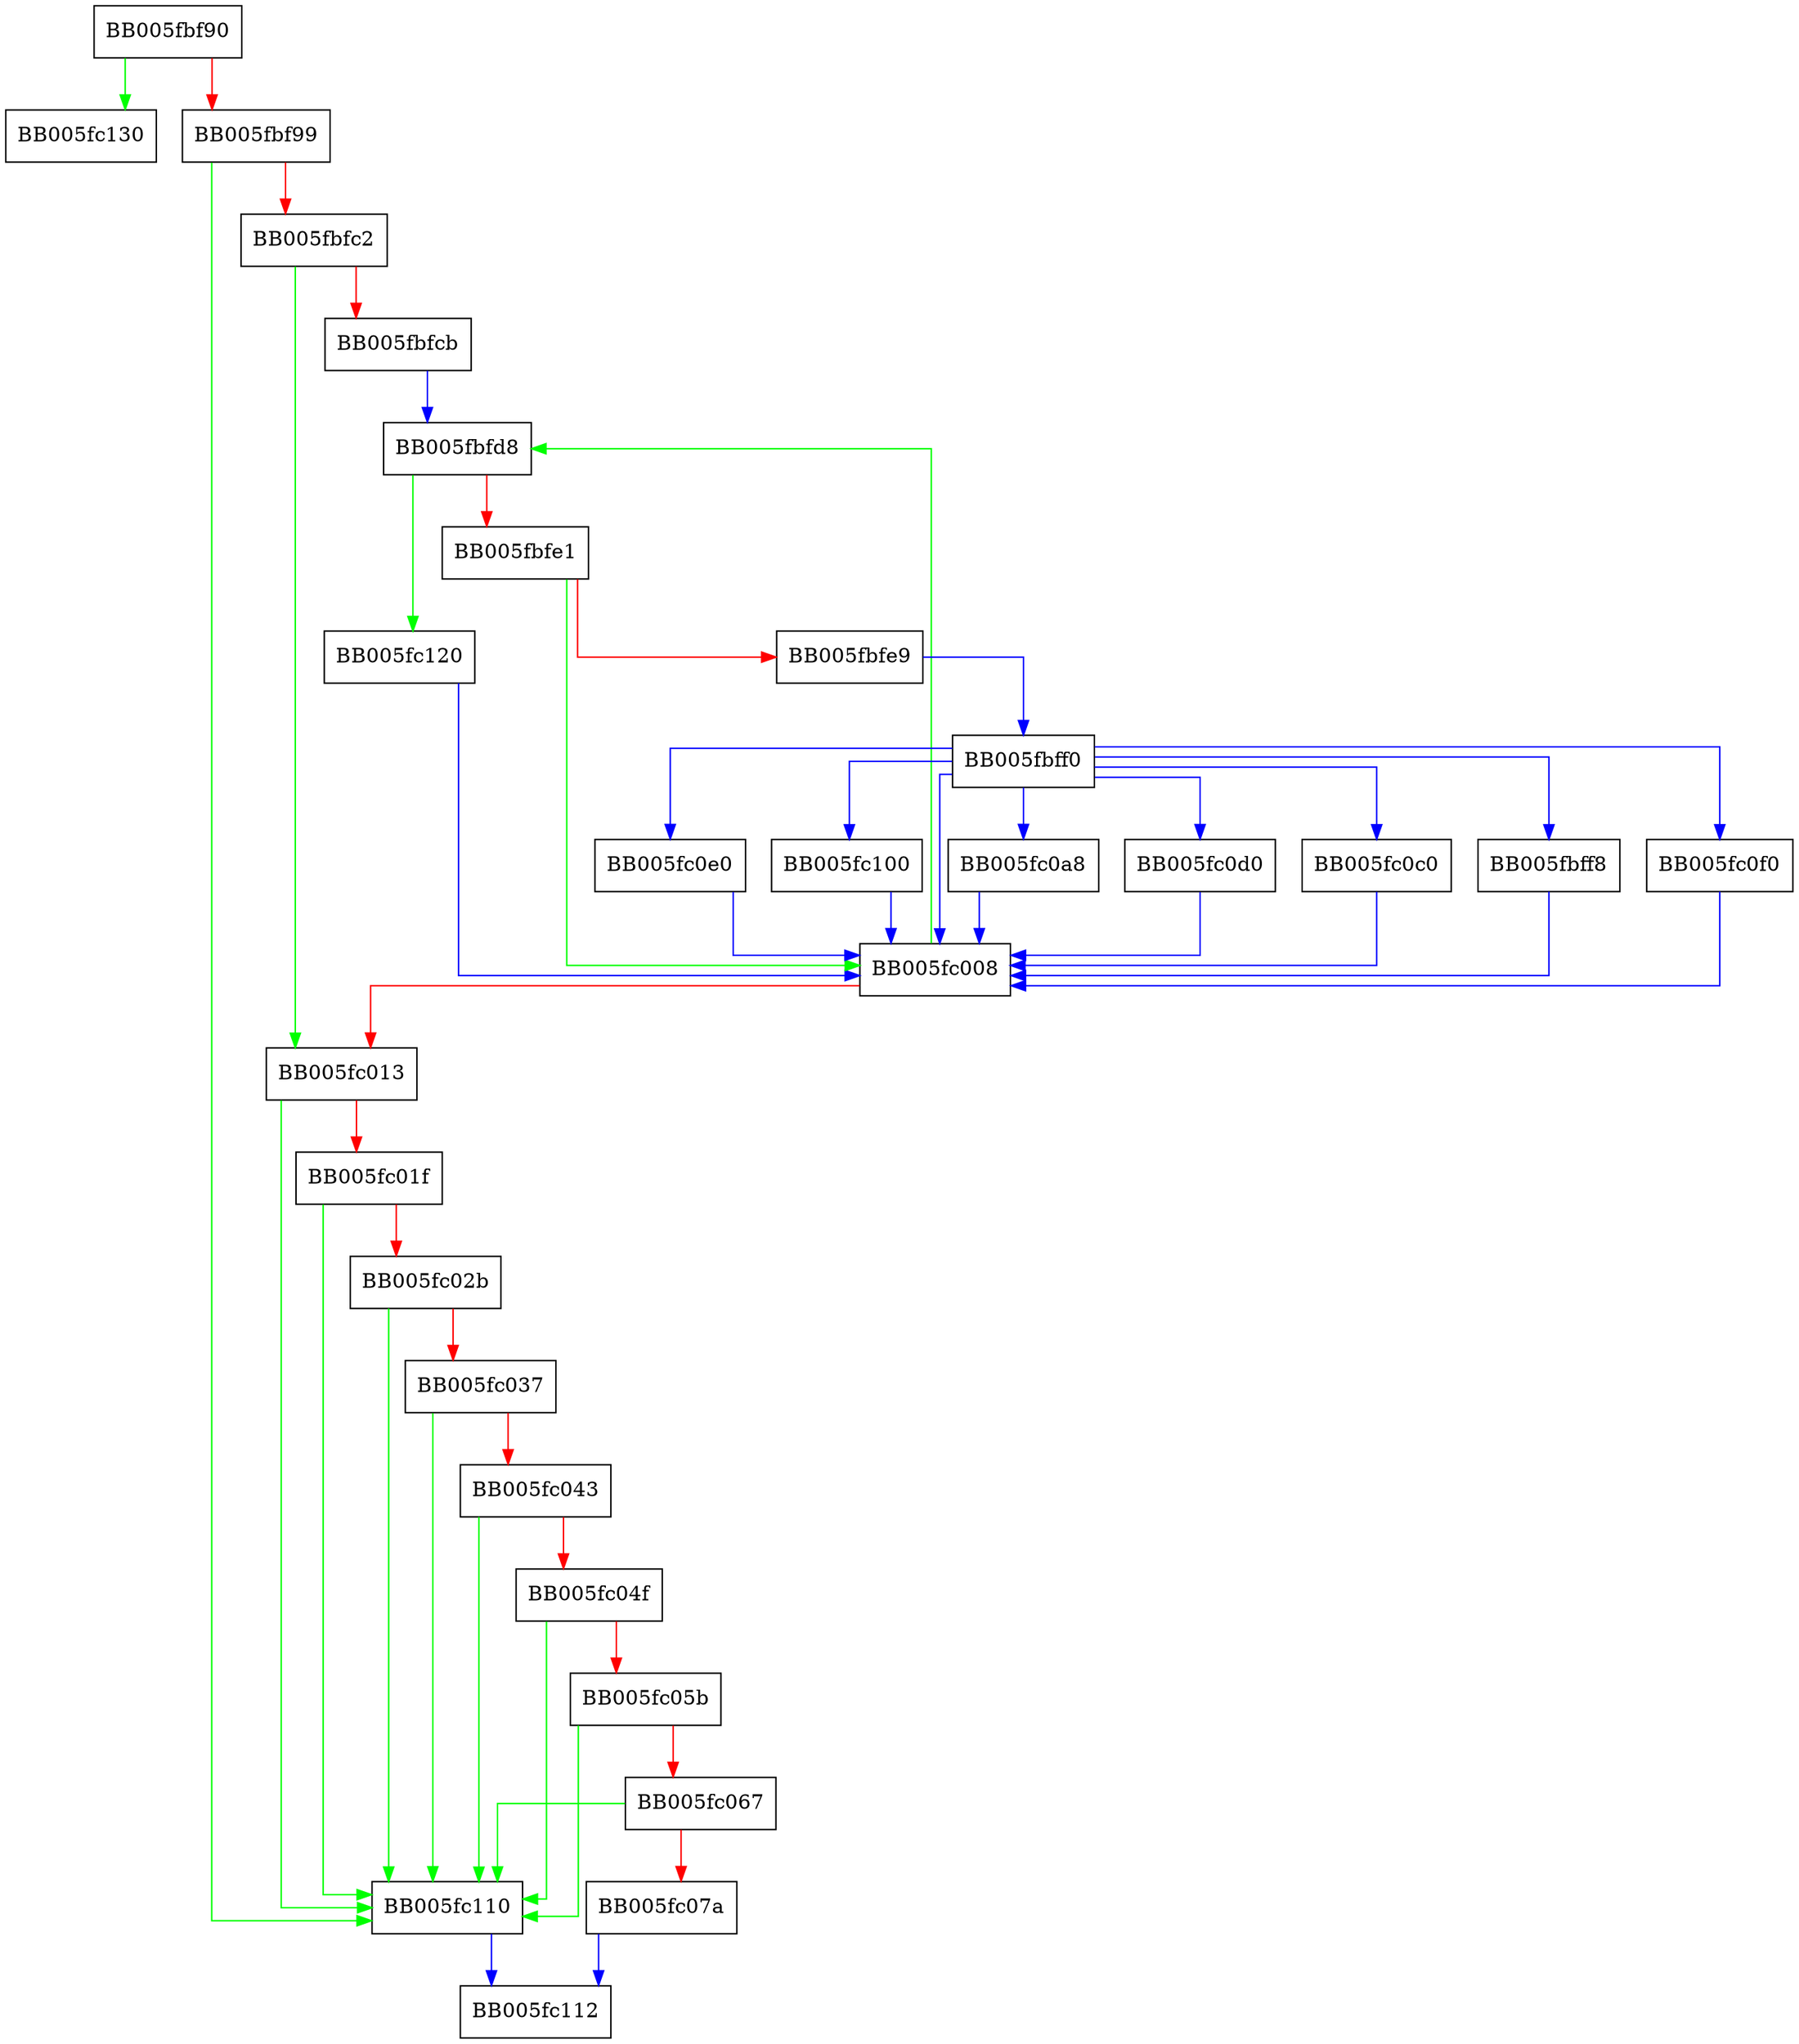 digraph ossl_provider_init_as_child {
  node [shape="box"];
  graph [splines=ortho];
  BB005fbf90 -> BB005fc130 [color="green"];
  BB005fbf90 -> BB005fbf99 [color="red"];
  BB005fbf99 -> BB005fc110 [color="green"];
  BB005fbf99 -> BB005fbfc2 [color="red"];
  BB005fbfc2 -> BB005fc013 [color="green"];
  BB005fbfc2 -> BB005fbfcb [color="red"];
  BB005fbfcb -> BB005fbfd8 [color="blue"];
  BB005fbfd8 -> BB005fc120 [color="green"];
  BB005fbfd8 -> BB005fbfe1 [color="red"];
  BB005fbfe1 -> BB005fc008 [color="green"];
  BB005fbfe1 -> BB005fbfe9 [color="red"];
  BB005fbfe9 -> BB005fbff0 [color="blue"];
  BB005fbff0 -> BB005fc0e0 [color="blue"];
  BB005fbff0 -> BB005fc100 [color="blue"];
  BB005fbff0 -> BB005fc0a8 [color="blue"];
  BB005fbff0 -> BB005fc0d0 [color="blue"];
  BB005fbff0 -> BB005fc0c0 [color="blue"];
  BB005fbff0 -> BB005fbff8 [color="blue"];
  BB005fbff0 -> BB005fc0f0 [color="blue"];
  BB005fbff0 -> BB005fc008 [color="blue"];
  BB005fbff8 -> BB005fc008 [color="blue"];
  BB005fc008 -> BB005fbfd8 [color="green"];
  BB005fc008 -> BB005fc013 [color="red"];
  BB005fc013 -> BB005fc110 [color="green"];
  BB005fc013 -> BB005fc01f [color="red"];
  BB005fc01f -> BB005fc110 [color="green"];
  BB005fc01f -> BB005fc02b [color="red"];
  BB005fc02b -> BB005fc110 [color="green"];
  BB005fc02b -> BB005fc037 [color="red"];
  BB005fc037 -> BB005fc110 [color="green"];
  BB005fc037 -> BB005fc043 [color="red"];
  BB005fc043 -> BB005fc110 [color="green"];
  BB005fc043 -> BB005fc04f [color="red"];
  BB005fc04f -> BB005fc110 [color="green"];
  BB005fc04f -> BB005fc05b [color="red"];
  BB005fc05b -> BB005fc110 [color="green"];
  BB005fc05b -> BB005fc067 [color="red"];
  BB005fc067 -> BB005fc110 [color="green"];
  BB005fc067 -> BB005fc07a [color="red"];
  BB005fc07a -> BB005fc112 [color="blue"];
  BB005fc0a8 -> BB005fc008 [color="blue"];
  BB005fc0c0 -> BB005fc008 [color="blue"];
  BB005fc0d0 -> BB005fc008 [color="blue"];
  BB005fc0e0 -> BB005fc008 [color="blue"];
  BB005fc0f0 -> BB005fc008 [color="blue"];
  BB005fc100 -> BB005fc008 [color="blue"];
  BB005fc110 -> BB005fc112 [color="blue"];
  BB005fc120 -> BB005fc008 [color="blue"];
}